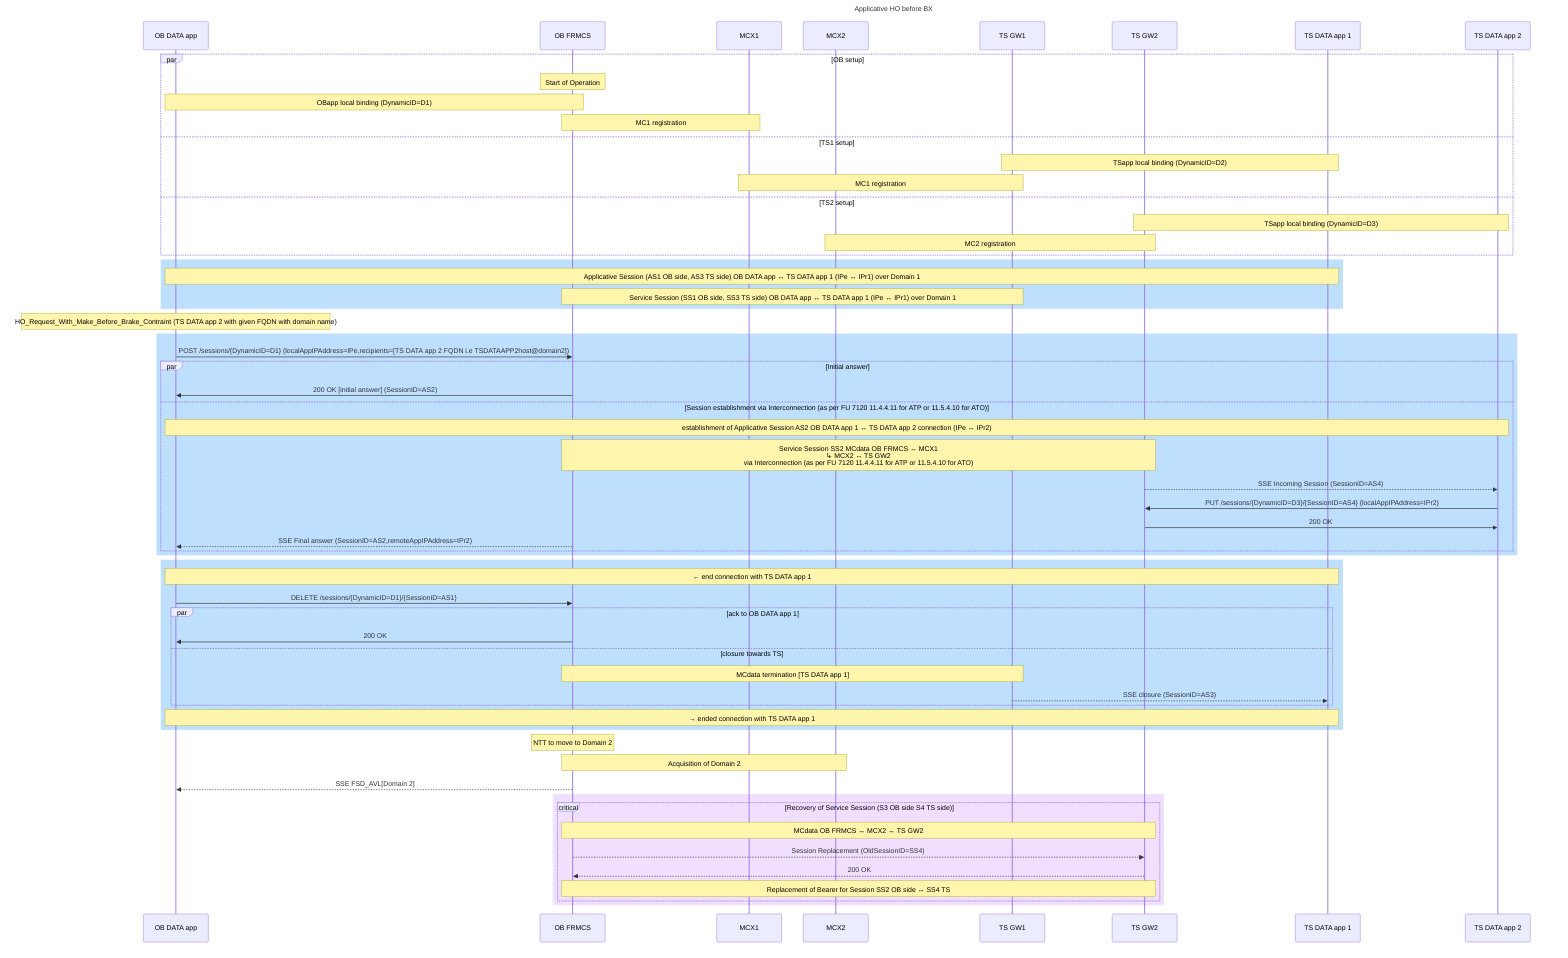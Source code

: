 sequenceDiagram
Title Applicative HO before BX
participant A as OB DATA app
participant O as OB FRMCS
participant M1 as MCX1
participant M2 as MCX2
participant T1 as TS GW1
participant T2 as TS GW2
participant B1 as TS DATA app 1
participant B2 as TS DATA app 2

par OB setup
	Note over O: Start of Operation 
	Note over A,O: OBapp local binding (DynamicID=D1)
	Note over O,M1:	MC1 registration
and TS1 setup
	Note over B1,T1: TSapp local binding (DynamicID=D2)
	Note over T1,M1:	MC1 registration
and TS2 setup
	Note over B2,T2: TSapp local binding (DynamicID=D3)
	Note over T2,M2:	MC2 registration

end

% existing session with B1
rect rgb(191, 223, 255)
Note over A,B1: Applicative Session (AS1 OB side, AS3 TS side)  OB DATA app ↔ TS DATA app 1 (IPe ↔ IPr1) over Domain 1
Note over O,T1: Service Session (SS1 OB side, SS3 TS side)  OB DATA app ↔ TS DATA app 1 (IPe ↔ IPr1) over Domain 1
end
% establishment of session to B2
Note over A:	HO_Request_With_Make_Before_Brake_Contraint (TS DATA app 2 with given FQDN with domain name)

rect rgb(191, 223, 255)
A->>O:	POST /sessions/{DynamicID=D1} (localAppIPAddress=IPe,recipients=[TS DATA app 2 FQDN i.e TSDATAAPP2host@domain2])
par Initial answer
	O->>A:	200 OK [initial answer] (SessionID=AS2)
and Session establishment via Interconnection (as per FU 7120 11.4.4.11 for ATP or 11.5.4.10 for ATO)
	Note over A,B2: establishment of Applicative Session AS2 OB DATA app 1 ↔ TS DATA app 2 connection (IPe ↔ IPr2)
    Note over O,T2:	Service Session SS2 MCdata OB FRMCS ↔ MCX1<br/>↳ MCX2 ↔ TS GW2 <br/> via Interconnection (as per FU 7120 11.4.4.11 for ATP or 11.5.4.10 for ATO)
	T2-->>B2:	SSE Incoming Session (SessionID=AS4)
	B2->>T2:	PUT /sessions/{DynamicID=D3}/{SessionID=AS4} (localAppIPAddress=IPr2)
	T2->>B2:	200 OK
O-->>A:	SSE Final answer (SessionID=AS2,remoteAppIPAddress=IPr2)	
end
end
rect rgb(191, 223, 255)
Note over A,B1: ← end connection with TS DATA app 1
A->>O:	DELETE /sessions/{DynamicID=D1}/{SessionID=AS1}
par ack to OB DATA app 1
	O->>A:	200 OK
and closure towards TS
	Note over O,T1:	MCdata termination [TS DATA app 1]
	T1-->>B1: SSE closure (SessionID=AS3)
end
Note over A,B1: → ended connection with TS DATA app 1
end
% NTT to move to domain 2
Note over O: NTT to move to Domain 2
% Domain Change
Note over O,M2: Acquisition of Domain 2
% SSE FSD_AVL
O-->>A: SSE FSD_AVL[Domain 2]
rect rgb(240, 223, 255)
critical Recovery of Service Session (S3 OB side S4 TS side)
	Note over O,T2:	MCdata OB FRMCS ↔ MCX2 ↔ TS GW2
	O-->>T2:	Session Replacement (OldSessionID=SS4)
	T2-->>O:	200 OK
	Note over O,T2: Replacement of Bearer for Session SS2 OB side ↔ SS4 TS
end 
end